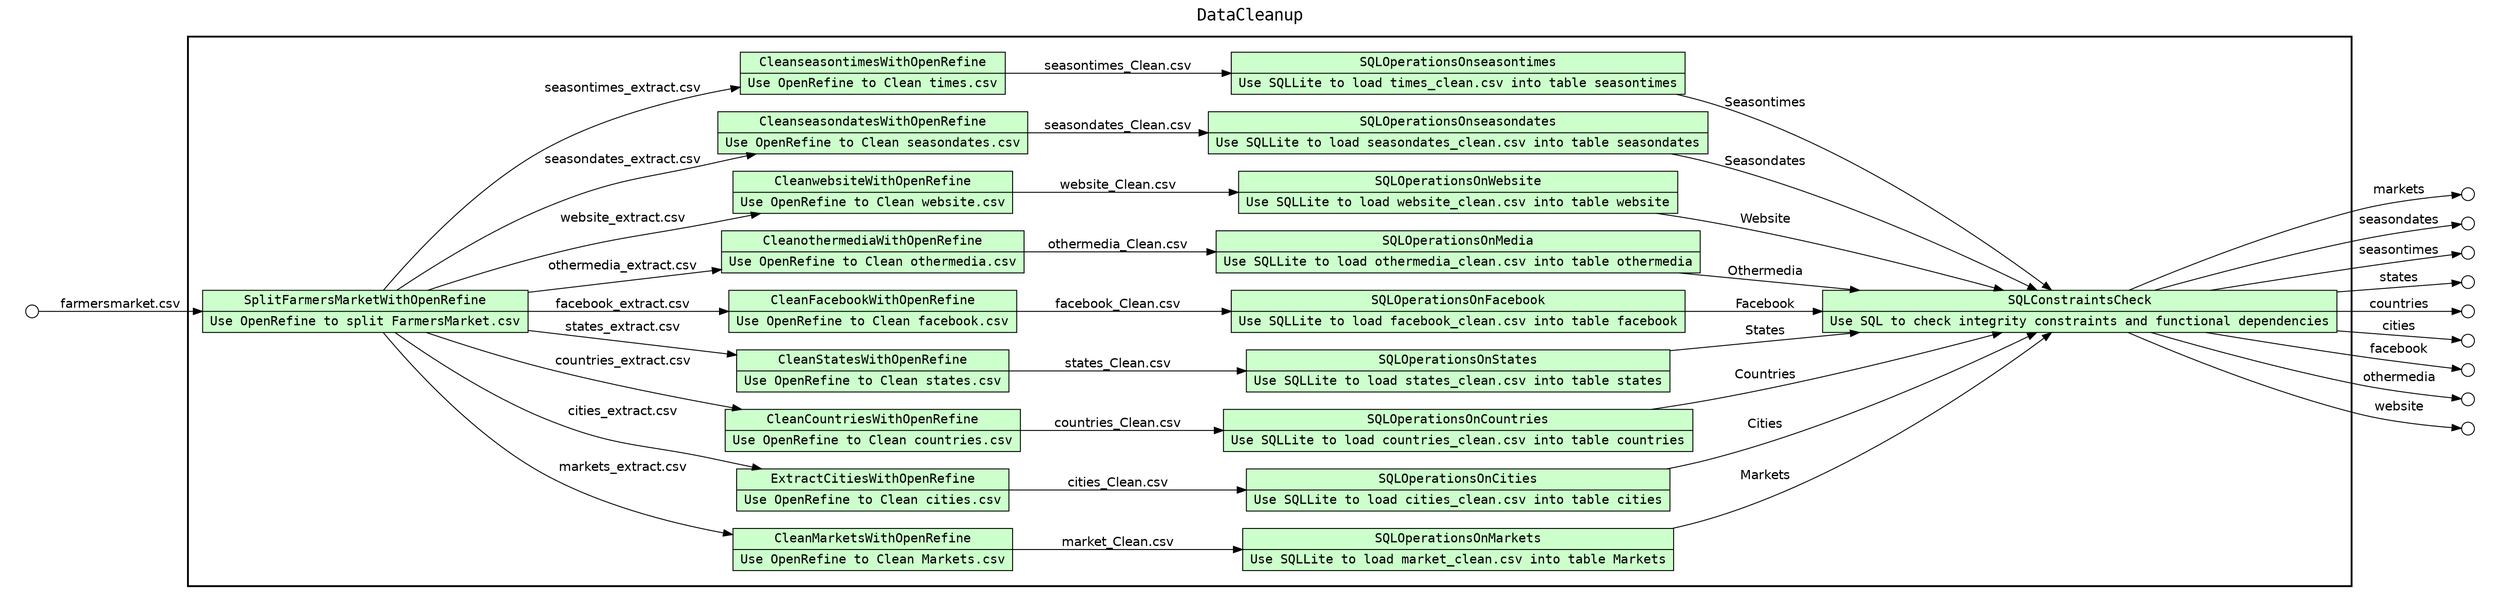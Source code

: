 digraph Workflow {
rankdir=LR
fontname=Courier; fontsize=18; labelloc=t
label=DataCleanup
subgraph cluster_workflow_box_outer { label=""; color=black; penwidth=2
subgraph cluster_workflow_box_inner { label=""; color=white
node[shape=box style=filled fillcolor="#CCFFCC" peripheries=1 fontname=Courier]
SplitFarmersMarketWithOpenRefine [shape=record rankdir=LR label="{{<f0> SplitFarmersMarketWithOpenRefine |<f1> Use OpenRefine to split FarmersMarket.csv}}"];
CleanMarketsWithOpenRefine [shape=record rankdir=LR label="{{<f0> CleanMarketsWithOpenRefine |<f1> Use OpenRefine to Clean Markets.csv}}"];
ExtractCitiesWithOpenRefine [shape=record rankdir=LR label="{{<f0> ExtractCitiesWithOpenRefine |<f1> Use OpenRefine to Clean cities.csv}}"];
CleanCountriesWithOpenRefine [shape=record rankdir=LR label="{{<f0> CleanCountriesWithOpenRefine |<f1> Use OpenRefine to Clean countries.csv}}"];
CleanStatesWithOpenRefine [shape=record rankdir=LR label="{{<f0> CleanStatesWithOpenRefine |<f1> Use OpenRefine to Clean states.csv}}"];
CleanFacebookWithOpenRefine [shape=record rankdir=LR label="{{<f0> CleanFacebookWithOpenRefine |<f1> Use OpenRefine to Clean facebook.csv}}"];
CleanothermediaWithOpenRefine [shape=record rankdir=LR label="{{<f0> CleanothermediaWithOpenRefine |<f1> Use OpenRefine to Clean othermedia.csv}}"];
CleanwebsiteWithOpenRefine [shape=record rankdir=LR label="{{<f0> CleanwebsiteWithOpenRefine |<f1> Use OpenRefine to Clean website.csv}}"];
CleanseasondatesWithOpenRefine [shape=record rankdir=LR label="{{<f0> CleanseasondatesWithOpenRefine |<f1> Use OpenRefine to Clean seasondates.csv}}"];
CleanseasontimesWithOpenRefine [shape=record rankdir=LR label="{{<f0> CleanseasontimesWithOpenRefine |<f1> Use OpenRefine to Clean times.csv}}"];
SQLOperationsOnMarkets [shape=record rankdir=LR label="{{<f0> SQLOperationsOnMarkets |<f1> Use SQLLite to load market_clean.csv into table Markets}}"];
SQLOperationsOnCities [shape=record rankdir=LR label="{{<f0> SQLOperationsOnCities |<f1> Use SQLLite to load cities_clean.csv into table cities}}"];
SQLOperationsOnCountries [shape=record rankdir=LR label="{{<f0> SQLOperationsOnCountries |<f1> Use SQLLite to load countries_clean.csv into table countries}}"];
SQLOperationsOnStates [shape=record rankdir=LR label="{{<f0> SQLOperationsOnStates |<f1> Use SQLLite to load states_clean.csv into table states}}"];
SQLOperationsOnFacebook [shape=record rankdir=LR label="{{<f0> SQLOperationsOnFacebook |<f1> Use SQLLite to load facebook_clean.csv into table facebook}}"];
SQLOperationsOnMedia [shape=record rankdir=LR label="{{<f0> SQLOperationsOnMedia |<f1> Use SQLLite to load othermedia_clean.csv into table othermedia}}"];
SQLOperationsOnWebsite [shape=record rankdir=LR label="{{<f0> SQLOperationsOnWebsite |<f1> Use SQLLite to load website_clean.csv into table website}}"];
SQLOperationsOnseasondates [shape=record rankdir=LR label="{{<f0> SQLOperationsOnseasondates |<f1> Use SQLLite to load seasondates_clean.csv into table seasondates}}"];
SQLOperationsOnseasontimes [shape=record rankdir=LR label="{{<f0> SQLOperationsOnseasontimes |<f1> Use SQLLite to load times_clean.csv into table seasontimes}}"];
SQLConstraintsCheck [shape=record rankdir=LR label="{{<f0> SQLConstraintsCheck |<f1> Use SQL to check integrity constraints and functional dependencies}}"];
edge[fontname=Helvetica]
SplitFarmersMarketWithOpenRefine -> CleanMarketsWithOpenRefine [label="markets_extract.csv"]
SplitFarmersMarketWithOpenRefine -> ExtractCitiesWithOpenRefine [label="cities_extract.csv"]
SplitFarmersMarketWithOpenRefine -> CleanCountriesWithOpenRefine [label="countries_extract.csv"]
SplitFarmersMarketWithOpenRefine -> CleanStatesWithOpenRefine [label="states_extract.csv"]
SplitFarmersMarketWithOpenRefine -> CleanFacebookWithOpenRefine [label="facebook_extract.csv"]
SplitFarmersMarketWithOpenRefine -> CleanothermediaWithOpenRefine [label="othermedia_extract.csv"]
SplitFarmersMarketWithOpenRefine -> CleanwebsiteWithOpenRefine [label="website_extract.csv"]
SplitFarmersMarketWithOpenRefine -> CleanseasondatesWithOpenRefine [label="seasondates_extract.csv"]
SplitFarmersMarketWithOpenRefine -> CleanseasontimesWithOpenRefine [label="seasontimes_extract.csv"]
CleanMarketsWithOpenRefine -> SQLOperationsOnMarkets [label="market_Clean.csv"]
ExtractCitiesWithOpenRefine -> SQLOperationsOnCities [label="cities_Clean.csv"]
CleanCountriesWithOpenRefine -> SQLOperationsOnCountries [label="countries_Clean.csv"]
CleanStatesWithOpenRefine -> SQLOperationsOnStates [label="states_Clean.csv"]
CleanFacebookWithOpenRefine -> SQLOperationsOnFacebook [label="facebook_Clean.csv"]
CleanothermediaWithOpenRefine -> SQLOperationsOnMedia [label="othermedia_Clean.csv"]
CleanwebsiteWithOpenRefine -> SQLOperationsOnWebsite [label="website_Clean.csv"]
CleanseasondatesWithOpenRefine -> SQLOperationsOnseasondates [label="seasondates_Clean.csv"]
CleanseasontimesWithOpenRefine -> SQLOperationsOnseasontimes [label="seasontimes_Clean.csv"]
SQLOperationsOnMarkets -> SQLConstraintsCheck [label=Markets]
SQLOperationsOnCities -> SQLConstraintsCheck [label=Cities]
SQLOperationsOnCountries -> SQLConstraintsCheck [label=Countries]
SQLOperationsOnStates -> SQLConstraintsCheck [label=States]
SQLOperationsOnFacebook -> SQLConstraintsCheck [label=Facebook]
SQLOperationsOnMedia -> SQLConstraintsCheck [label=Othermedia]
SQLOperationsOnWebsite -> SQLConstraintsCheck [label=Website]
SQLOperationsOnseasondates -> SQLConstraintsCheck [label=Seasondates]
SQLOperationsOnseasontimes -> SQLConstraintsCheck [label=Seasontimes]
}}
subgraph cluster_input_ports_group_outer { label=""; color=white
subgraph cluster_input_ports_group_inner { label=""; color=white
node[shape=circle style=filled fillcolor="#FFFFFF" peripheries=1 fontname=Courier width=0.2]
"farmersmarket.csv_input_port" [label=""]
}}
subgraph cluster_output_ports_group_outer { label=""; color=white
subgraph cluster_output_ports_group_inner { label=""; color=white
node[shape=circle style=filled fillcolor="#FFFFFF" peripheries=1 fontname=Courier width=0.2]
markets_output_port [label=""]
seasondates_output_port [label=""]
seasontimes_output_port [label=""]
states_output_port [label=""]
countries_output_port [label=""]
cities_output_port [label=""]
facebook_output_port [label=""]
othermedia_output_port [label=""]
website_output_port [label=""]
}}
edge[fontname=Helvetica]
"farmersmarket.csv_input_port" -> SplitFarmersMarketWithOpenRefine [label="farmersmarket.csv"]
edge[fontname=Helvetica]
SQLConstraintsCheck -> markets_output_port [label=markets]
SQLConstraintsCheck -> seasondates_output_port [label=seasondates]
SQLConstraintsCheck -> seasontimes_output_port [label=seasontimes]
SQLConstraintsCheck -> states_output_port [label=states]
SQLConstraintsCheck -> countries_output_port [label=countries]
SQLConstraintsCheck -> cities_output_port [label=cities]
SQLConstraintsCheck -> facebook_output_port [label=facebook]
SQLConstraintsCheck -> othermedia_output_port [label=othermedia]
SQLConstraintsCheck -> website_output_port [label=website]
}

